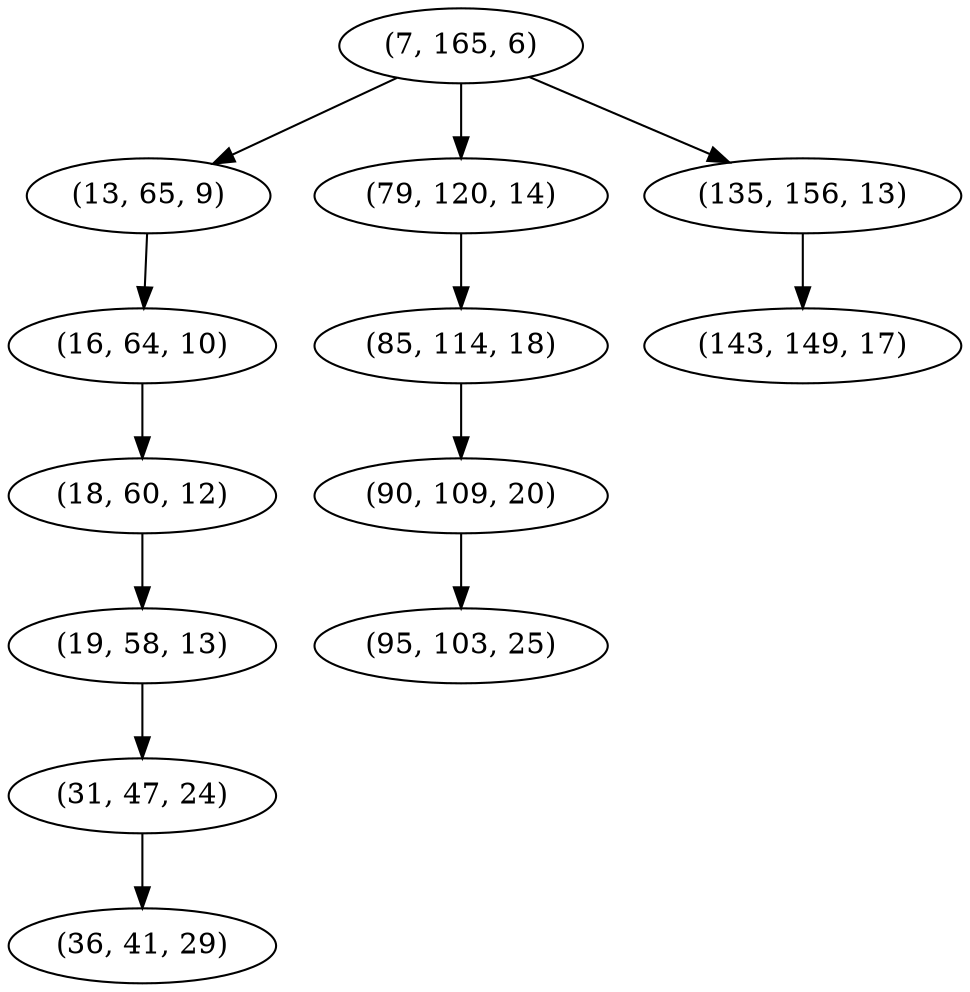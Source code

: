 digraph tree {
    "(7, 165, 6)";
    "(13, 65, 9)";
    "(16, 64, 10)";
    "(18, 60, 12)";
    "(19, 58, 13)";
    "(31, 47, 24)";
    "(36, 41, 29)";
    "(79, 120, 14)";
    "(85, 114, 18)";
    "(90, 109, 20)";
    "(95, 103, 25)";
    "(135, 156, 13)";
    "(143, 149, 17)";
    "(7, 165, 6)" -> "(13, 65, 9)";
    "(7, 165, 6)" -> "(79, 120, 14)";
    "(7, 165, 6)" -> "(135, 156, 13)";
    "(13, 65, 9)" -> "(16, 64, 10)";
    "(16, 64, 10)" -> "(18, 60, 12)";
    "(18, 60, 12)" -> "(19, 58, 13)";
    "(19, 58, 13)" -> "(31, 47, 24)";
    "(31, 47, 24)" -> "(36, 41, 29)";
    "(79, 120, 14)" -> "(85, 114, 18)";
    "(85, 114, 18)" -> "(90, 109, 20)";
    "(90, 109, 20)" -> "(95, 103, 25)";
    "(135, 156, 13)" -> "(143, 149, 17)";
}
